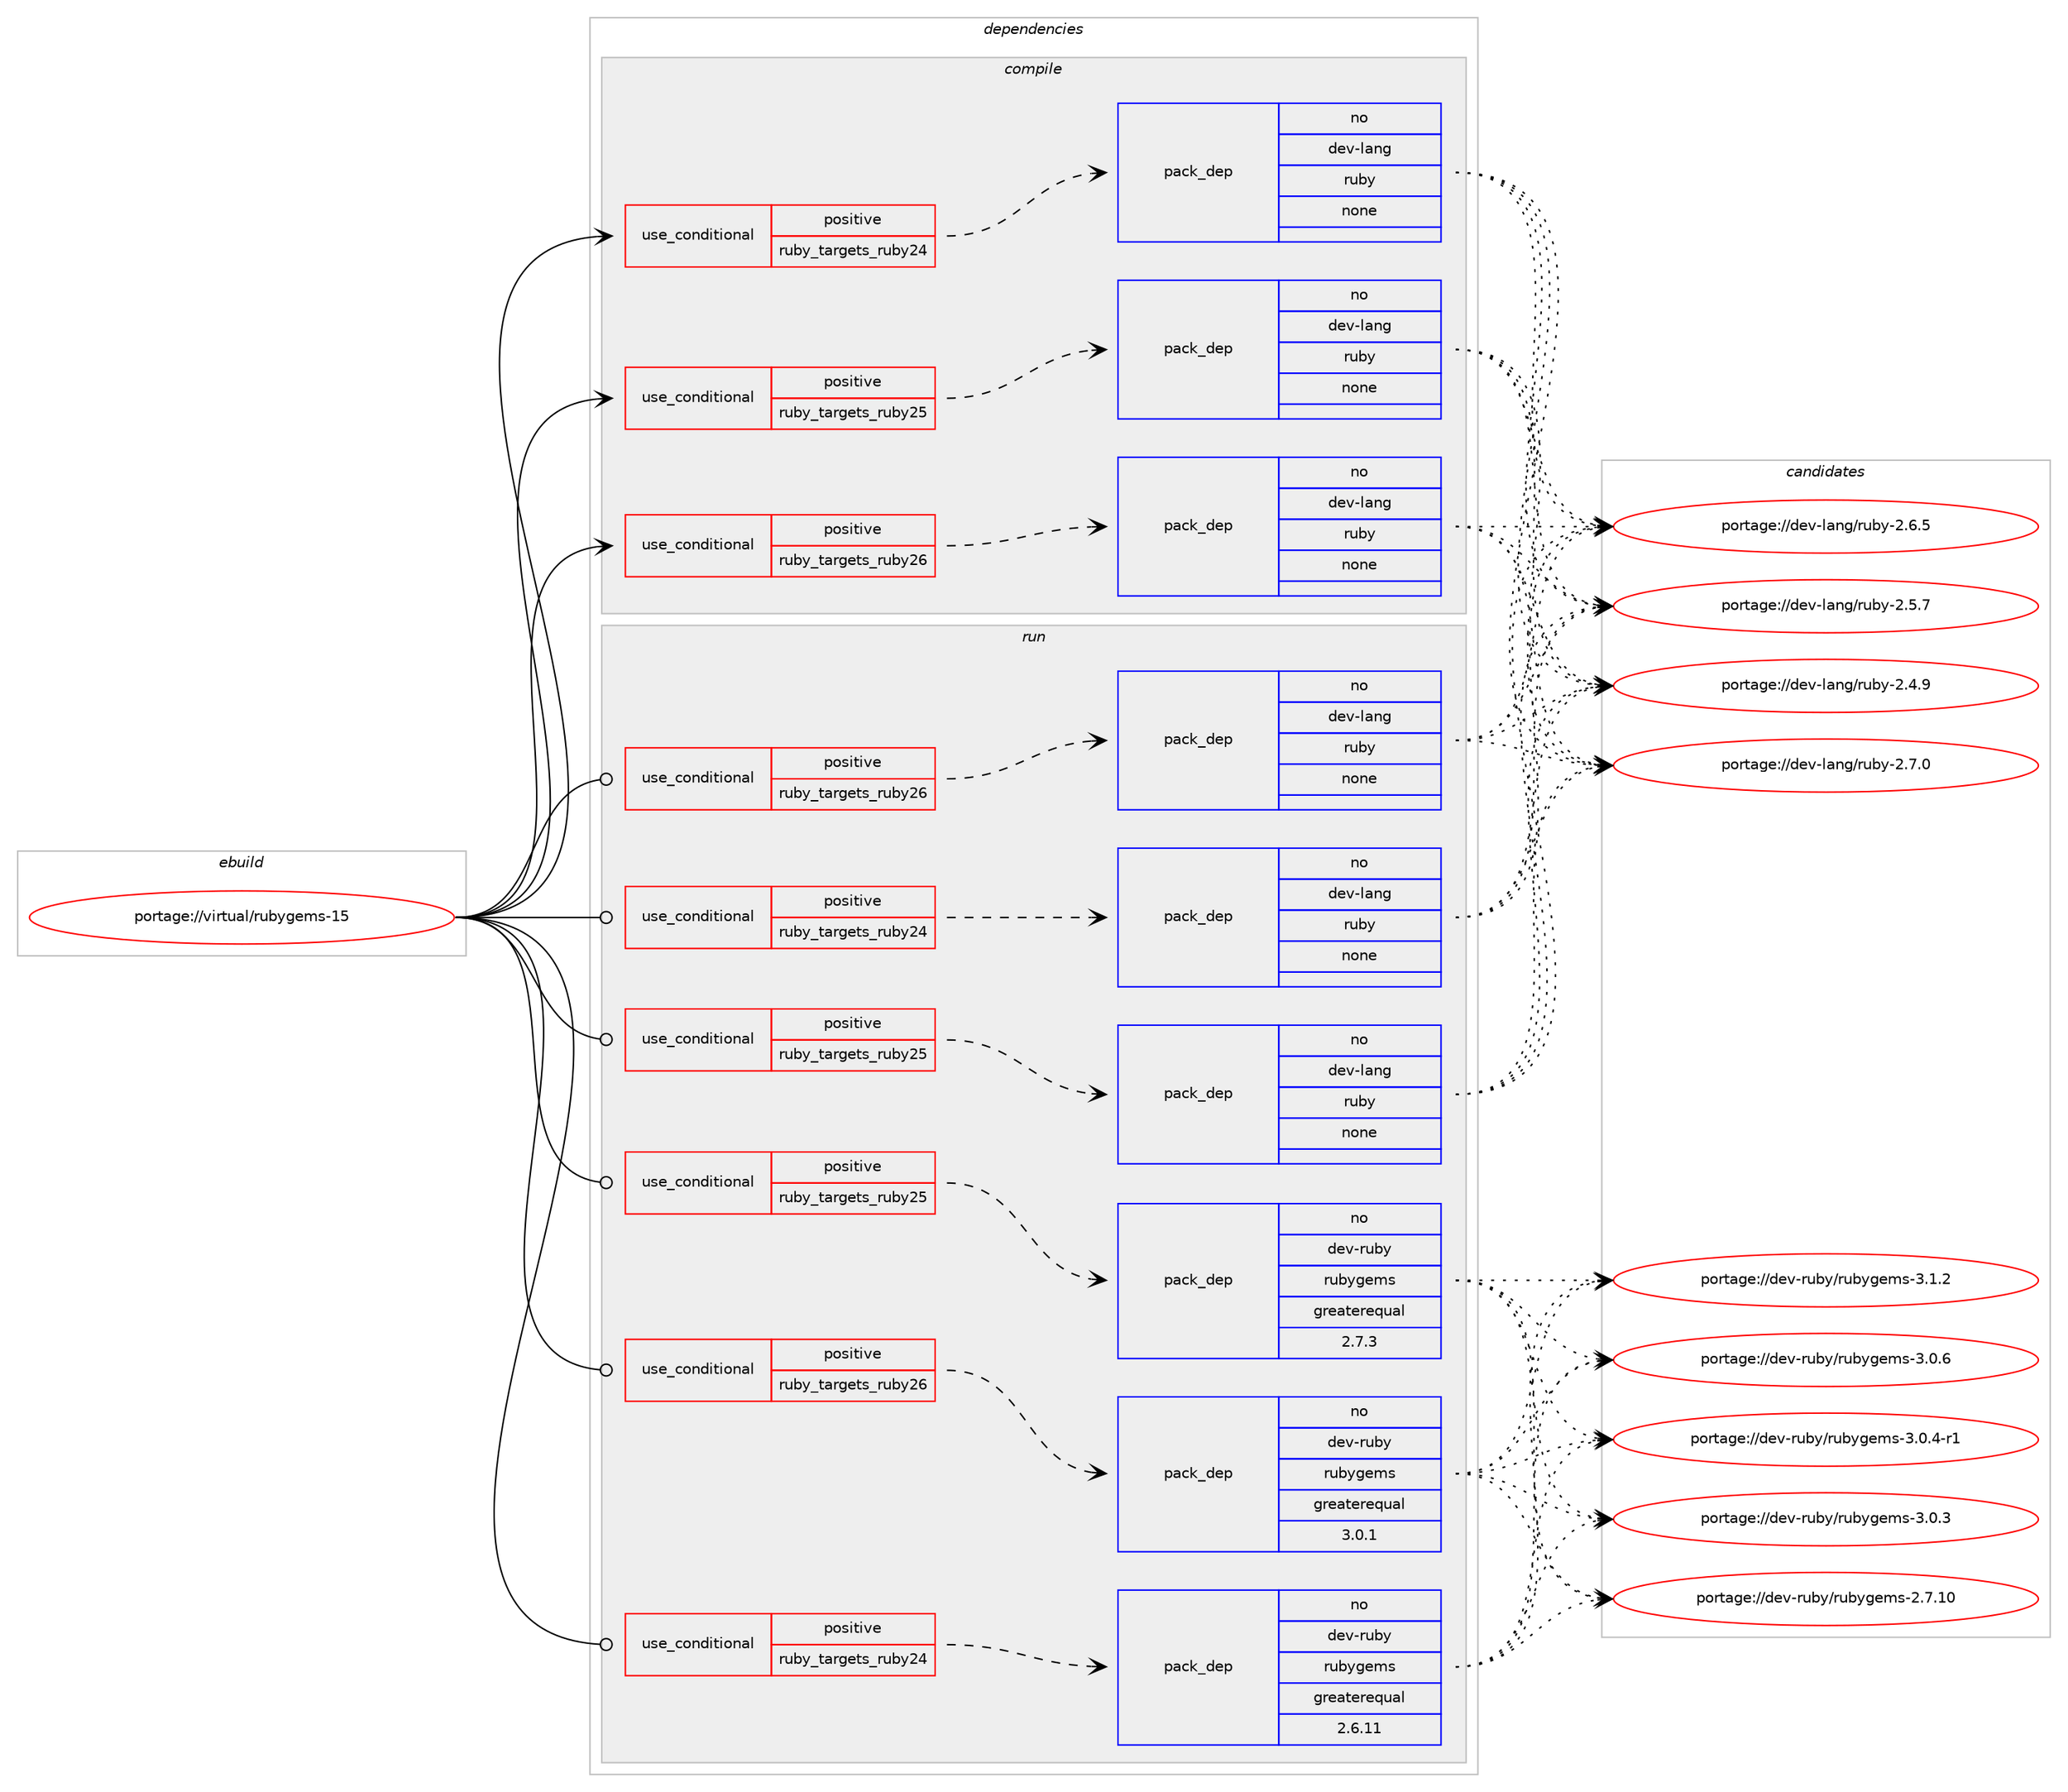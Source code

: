 digraph prolog {

# *************
# Graph options
# *************

newrank=true;
concentrate=true;
compound=true;
graph [rankdir=LR,fontname=Helvetica,fontsize=10,ranksep=1.5];#, ranksep=2.5, nodesep=0.2];
edge  [arrowhead=vee];
node  [fontname=Helvetica,fontsize=10];

# **********
# The ebuild
# **********

subgraph cluster_leftcol {
color=gray;
rank=same;
label=<<i>ebuild</i>>;
id [label="portage://virtual/rubygems-15", color=red, width=4, href="../virtual/rubygems-15.svg"];
}

# ****************
# The dependencies
# ****************

subgraph cluster_midcol {
color=gray;
label=<<i>dependencies</i>>;
subgraph cluster_compile {
fillcolor="#eeeeee";
style=filled;
label=<<i>compile</i>>;
subgraph cond3801 {
dependency23278 [label=<<TABLE BORDER="0" CELLBORDER="1" CELLSPACING="0" CELLPADDING="4"><TR><TD ROWSPAN="3" CELLPADDING="10">use_conditional</TD></TR><TR><TD>positive</TD></TR><TR><TD>ruby_targets_ruby24</TD></TR></TABLE>>, shape=none, color=red];
subgraph pack19007 {
dependency23279 [label=<<TABLE BORDER="0" CELLBORDER="1" CELLSPACING="0" CELLPADDING="4" WIDTH="220"><TR><TD ROWSPAN="6" CELLPADDING="30">pack_dep</TD></TR><TR><TD WIDTH="110">no</TD></TR><TR><TD>dev-lang</TD></TR><TR><TD>ruby</TD></TR><TR><TD>none</TD></TR><TR><TD></TD></TR></TABLE>>, shape=none, color=blue];
}
dependency23278:e -> dependency23279:w [weight=20,style="dashed",arrowhead="vee"];
}
id:e -> dependency23278:w [weight=20,style="solid",arrowhead="vee"];
subgraph cond3802 {
dependency23280 [label=<<TABLE BORDER="0" CELLBORDER="1" CELLSPACING="0" CELLPADDING="4"><TR><TD ROWSPAN="3" CELLPADDING="10">use_conditional</TD></TR><TR><TD>positive</TD></TR><TR><TD>ruby_targets_ruby25</TD></TR></TABLE>>, shape=none, color=red];
subgraph pack19008 {
dependency23281 [label=<<TABLE BORDER="0" CELLBORDER="1" CELLSPACING="0" CELLPADDING="4" WIDTH="220"><TR><TD ROWSPAN="6" CELLPADDING="30">pack_dep</TD></TR><TR><TD WIDTH="110">no</TD></TR><TR><TD>dev-lang</TD></TR><TR><TD>ruby</TD></TR><TR><TD>none</TD></TR><TR><TD></TD></TR></TABLE>>, shape=none, color=blue];
}
dependency23280:e -> dependency23281:w [weight=20,style="dashed",arrowhead="vee"];
}
id:e -> dependency23280:w [weight=20,style="solid",arrowhead="vee"];
subgraph cond3803 {
dependency23282 [label=<<TABLE BORDER="0" CELLBORDER="1" CELLSPACING="0" CELLPADDING="4"><TR><TD ROWSPAN="3" CELLPADDING="10">use_conditional</TD></TR><TR><TD>positive</TD></TR><TR><TD>ruby_targets_ruby26</TD></TR></TABLE>>, shape=none, color=red];
subgraph pack19009 {
dependency23283 [label=<<TABLE BORDER="0" CELLBORDER="1" CELLSPACING="0" CELLPADDING="4" WIDTH="220"><TR><TD ROWSPAN="6" CELLPADDING="30">pack_dep</TD></TR><TR><TD WIDTH="110">no</TD></TR><TR><TD>dev-lang</TD></TR><TR><TD>ruby</TD></TR><TR><TD>none</TD></TR><TR><TD></TD></TR></TABLE>>, shape=none, color=blue];
}
dependency23282:e -> dependency23283:w [weight=20,style="dashed",arrowhead="vee"];
}
id:e -> dependency23282:w [weight=20,style="solid",arrowhead="vee"];
}
subgraph cluster_compileandrun {
fillcolor="#eeeeee";
style=filled;
label=<<i>compile and run</i>>;
}
subgraph cluster_run {
fillcolor="#eeeeee";
style=filled;
label=<<i>run</i>>;
subgraph cond3804 {
dependency23284 [label=<<TABLE BORDER="0" CELLBORDER="1" CELLSPACING="0" CELLPADDING="4"><TR><TD ROWSPAN="3" CELLPADDING="10">use_conditional</TD></TR><TR><TD>positive</TD></TR><TR><TD>ruby_targets_ruby24</TD></TR></TABLE>>, shape=none, color=red];
subgraph pack19010 {
dependency23285 [label=<<TABLE BORDER="0" CELLBORDER="1" CELLSPACING="0" CELLPADDING="4" WIDTH="220"><TR><TD ROWSPAN="6" CELLPADDING="30">pack_dep</TD></TR><TR><TD WIDTH="110">no</TD></TR><TR><TD>dev-lang</TD></TR><TR><TD>ruby</TD></TR><TR><TD>none</TD></TR><TR><TD></TD></TR></TABLE>>, shape=none, color=blue];
}
dependency23284:e -> dependency23285:w [weight=20,style="dashed",arrowhead="vee"];
}
id:e -> dependency23284:w [weight=20,style="solid",arrowhead="odot"];
subgraph cond3805 {
dependency23286 [label=<<TABLE BORDER="0" CELLBORDER="1" CELLSPACING="0" CELLPADDING="4"><TR><TD ROWSPAN="3" CELLPADDING="10">use_conditional</TD></TR><TR><TD>positive</TD></TR><TR><TD>ruby_targets_ruby24</TD></TR></TABLE>>, shape=none, color=red];
subgraph pack19011 {
dependency23287 [label=<<TABLE BORDER="0" CELLBORDER="1" CELLSPACING="0" CELLPADDING="4" WIDTH="220"><TR><TD ROWSPAN="6" CELLPADDING="30">pack_dep</TD></TR><TR><TD WIDTH="110">no</TD></TR><TR><TD>dev-ruby</TD></TR><TR><TD>rubygems</TD></TR><TR><TD>greaterequal</TD></TR><TR><TD>2.6.11</TD></TR></TABLE>>, shape=none, color=blue];
}
dependency23286:e -> dependency23287:w [weight=20,style="dashed",arrowhead="vee"];
}
id:e -> dependency23286:w [weight=20,style="solid",arrowhead="odot"];
subgraph cond3806 {
dependency23288 [label=<<TABLE BORDER="0" CELLBORDER="1" CELLSPACING="0" CELLPADDING="4"><TR><TD ROWSPAN="3" CELLPADDING="10">use_conditional</TD></TR><TR><TD>positive</TD></TR><TR><TD>ruby_targets_ruby25</TD></TR></TABLE>>, shape=none, color=red];
subgraph pack19012 {
dependency23289 [label=<<TABLE BORDER="0" CELLBORDER="1" CELLSPACING="0" CELLPADDING="4" WIDTH="220"><TR><TD ROWSPAN="6" CELLPADDING="30">pack_dep</TD></TR><TR><TD WIDTH="110">no</TD></TR><TR><TD>dev-lang</TD></TR><TR><TD>ruby</TD></TR><TR><TD>none</TD></TR><TR><TD></TD></TR></TABLE>>, shape=none, color=blue];
}
dependency23288:e -> dependency23289:w [weight=20,style="dashed",arrowhead="vee"];
}
id:e -> dependency23288:w [weight=20,style="solid",arrowhead="odot"];
subgraph cond3807 {
dependency23290 [label=<<TABLE BORDER="0" CELLBORDER="1" CELLSPACING="0" CELLPADDING="4"><TR><TD ROWSPAN="3" CELLPADDING="10">use_conditional</TD></TR><TR><TD>positive</TD></TR><TR><TD>ruby_targets_ruby25</TD></TR></TABLE>>, shape=none, color=red];
subgraph pack19013 {
dependency23291 [label=<<TABLE BORDER="0" CELLBORDER="1" CELLSPACING="0" CELLPADDING="4" WIDTH="220"><TR><TD ROWSPAN="6" CELLPADDING="30">pack_dep</TD></TR><TR><TD WIDTH="110">no</TD></TR><TR><TD>dev-ruby</TD></TR><TR><TD>rubygems</TD></TR><TR><TD>greaterequal</TD></TR><TR><TD>2.7.3</TD></TR></TABLE>>, shape=none, color=blue];
}
dependency23290:e -> dependency23291:w [weight=20,style="dashed",arrowhead="vee"];
}
id:e -> dependency23290:w [weight=20,style="solid",arrowhead="odot"];
subgraph cond3808 {
dependency23292 [label=<<TABLE BORDER="0" CELLBORDER="1" CELLSPACING="0" CELLPADDING="4"><TR><TD ROWSPAN="3" CELLPADDING="10">use_conditional</TD></TR><TR><TD>positive</TD></TR><TR><TD>ruby_targets_ruby26</TD></TR></TABLE>>, shape=none, color=red];
subgraph pack19014 {
dependency23293 [label=<<TABLE BORDER="0" CELLBORDER="1" CELLSPACING="0" CELLPADDING="4" WIDTH="220"><TR><TD ROWSPAN="6" CELLPADDING="30">pack_dep</TD></TR><TR><TD WIDTH="110">no</TD></TR><TR><TD>dev-lang</TD></TR><TR><TD>ruby</TD></TR><TR><TD>none</TD></TR><TR><TD></TD></TR></TABLE>>, shape=none, color=blue];
}
dependency23292:e -> dependency23293:w [weight=20,style="dashed",arrowhead="vee"];
}
id:e -> dependency23292:w [weight=20,style="solid",arrowhead="odot"];
subgraph cond3809 {
dependency23294 [label=<<TABLE BORDER="0" CELLBORDER="1" CELLSPACING="0" CELLPADDING="4"><TR><TD ROWSPAN="3" CELLPADDING="10">use_conditional</TD></TR><TR><TD>positive</TD></TR><TR><TD>ruby_targets_ruby26</TD></TR></TABLE>>, shape=none, color=red];
subgraph pack19015 {
dependency23295 [label=<<TABLE BORDER="0" CELLBORDER="1" CELLSPACING="0" CELLPADDING="4" WIDTH="220"><TR><TD ROWSPAN="6" CELLPADDING="30">pack_dep</TD></TR><TR><TD WIDTH="110">no</TD></TR><TR><TD>dev-ruby</TD></TR><TR><TD>rubygems</TD></TR><TR><TD>greaterequal</TD></TR><TR><TD>3.0.1</TD></TR></TABLE>>, shape=none, color=blue];
}
dependency23294:e -> dependency23295:w [weight=20,style="dashed",arrowhead="vee"];
}
id:e -> dependency23294:w [weight=20,style="solid",arrowhead="odot"];
}
}

# **************
# The candidates
# **************

subgraph cluster_choices {
rank=same;
color=gray;
label=<<i>candidates</i>>;

subgraph choice19007 {
color=black;
nodesep=1;
choice10010111845108971101034711411798121455046554648 [label="portage://dev-lang/ruby-2.7.0", color=red, width=4,href="../dev-lang/ruby-2.7.0.svg"];
choice10010111845108971101034711411798121455046544653 [label="portage://dev-lang/ruby-2.6.5", color=red, width=4,href="../dev-lang/ruby-2.6.5.svg"];
choice10010111845108971101034711411798121455046534655 [label="portage://dev-lang/ruby-2.5.7", color=red, width=4,href="../dev-lang/ruby-2.5.7.svg"];
choice10010111845108971101034711411798121455046524657 [label="portage://dev-lang/ruby-2.4.9", color=red, width=4,href="../dev-lang/ruby-2.4.9.svg"];
dependency23279:e -> choice10010111845108971101034711411798121455046554648:w [style=dotted,weight="100"];
dependency23279:e -> choice10010111845108971101034711411798121455046544653:w [style=dotted,weight="100"];
dependency23279:e -> choice10010111845108971101034711411798121455046534655:w [style=dotted,weight="100"];
dependency23279:e -> choice10010111845108971101034711411798121455046524657:w [style=dotted,weight="100"];
}
subgraph choice19008 {
color=black;
nodesep=1;
choice10010111845108971101034711411798121455046554648 [label="portage://dev-lang/ruby-2.7.0", color=red, width=4,href="../dev-lang/ruby-2.7.0.svg"];
choice10010111845108971101034711411798121455046544653 [label="portage://dev-lang/ruby-2.6.5", color=red, width=4,href="../dev-lang/ruby-2.6.5.svg"];
choice10010111845108971101034711411798121455046534655 [label="portage://dev-lang/ruby-2.5.7", color=red, width=4,href="../dev-lang/ruby-2.5.7.svg"];
choice10010111845108971101034711411798121455046524657 [label="portage://dev-lang/ruby-2.4.9", color=red, width=4,href="../dev-lang/ruby-2.4.9.svg"];
dependency23281:e -> choice10010111845108971101034711411798121455046554648:w [style=dotted,weight="100"];
dependency23281:e -> choice10010111845108971101034711411798121455046544653:w [style=dotted,weight="100"];
dependency23281:e -> choice10010111845108971101034711411798121455046534655:w [style=dotted,weight="100"];
dependency23281:e -> choice10010111845108971101034711411798121455046524657:w [style=dotted,weight="100"];
}
subgraph choice19009 {
color=black;
nodesep=1;
choice10010111845108971101034711411798121455046554648 [label="portage://dev-lang/ruby-2.7.0", color=red, width=4,href="../dev-lang/ruby-2.7.0.svg"];
choice10010111845108971101034711411798121455046544653 [label="portage://dev-lang/ruby-2.6.5", color=red, width=4,href="../dev-lang/ruby-2.6.5.svg"];
choice10010111845108971101034711411798121455046534655 [label="portage://dev-lang/ruby-2.5.7", color=red, width=4,href="../dev-lang/ruby-2.5.7.svg"];
choice10010111845108971101034711411798121455046524657 [label="portage://dev-lang/ruby-2.4.9", color=red, width=4,href="../dev-lang/ruby-2.4.9.svg"];
dependency23283:e -> choice10010111845108971101034711411798121455046554648:w [style=dotted,weight="100"];
dependency23283:e -> choice10010111845108971101034711411798121455046544653:w [style=dotted,weight="100"];
dependency23283:e -> choice10010111845108971101034711411798121455046534655:w [style=dotted,weight="100"];
dependency23283:e -> choice10010111845108971101034711411798121455046524657:w [style=dotted,weight="100"];
}
subgraph choice19010 {
color=black;
nodesep=1;
choice10010111845108971101034711411798121455046554648 [label="portage://dev-lang/ruby-2.7.0", color=red, width=4,href="../dev-lang/ruby-2.7.0.svg"];
choice10010111845108971101034711411798121455046544653 [label="portage://dev-lang/ruby-2.6.5", color=red, width=4,href="../dev-lang/ruby-2.6.5.svg"];
choice10010111845108971101034711411798121455046534655 [label="portage://dev-lang/ruby-2.5.7", color=red, width=4,href="../dev-lang/ruby-2.5.7.svg"];
choice10010111845108971101034711411798121455046524657 [label="portage://dev-lang/ruby-2.4.9", color=red, width=4,href="../dev-lang/ruby-2.4.9.svg"];
dependency23285:e -> choice10010111845108971101034711411798121455046554648:w [style=dotted,weight="100"];
dependency23285:e -> choice10010111845108971101034711411798121455046544653:w [style=dotted,weight="100"];
dependency23285:e -> choice10010111845108971101034711411798121455046534655:w [style=dotted,weight="100"];
dependency23285:e -> choice10010111845108971101034711411798121455046524657:w [style=dotted,weight="100"];
}
subgraph choice19011 {
color=black;
nodesep=1;
choice10010111845114117981214711411798121103101109115455146494650 [label="portage://dev-ruby/rubygems-3.1.2", color=red, width=4,href="../dev-ruby/rubygems-3.1.2.svg"];
choice10010111845114117981214711411798121103101109115455146484654 [label="portage://dev-ruby/rubygems-3.0.6", color=red, width=4,href="../dev-ruby/rubygems-3.0.6.svg"];
choice100101118451141179812147114117981211031011091154551464846524511449 [label="portage://dev-ruby/rubygems-3.0.4-r1", color=red, width=4,href="../dev-ruby/rubygems-3.0.4-r1.svg"];
choice10010111845114117981214711411798121103101109115455146484651 [label="portage://dev-ruby/rubygems-3.0.3", color=red, width=4,href="../dev-ruby/rubygems-3.0.3.svg"];
choice1001011184511411798121471141179812110310110911545504655464948 [label="portage://dev-ruby/rubygems-2.7.10", color=red, width=4,href="../dev-ruby/rubygems-2.7.10.svg"];
dependency23287:e -> choice10010111845114117981214711411798121103101109115455146494650:w [style=dotted,weight="100"];
dependency23287:e -> choice10010111845114117981214711411798121103101109115455146484654:w [style=dotted,weight="100"];
dependency23287:e -> choice100101118451141179812147114117981211031011091154551464846524511449:w [style=dotted,weight="100"];
dependency23287:e -> choice10010111845114117981214711411798121103101109115455146484651:w [style=dotted,weight="100"];
dependency23287:e -> choice1001011184511411798121471141179812110310110911545504655464948:w [style=dotted,weight="100"];
}
subgraph choice19012 {
color=black;
nodesep=1;
choice10010111845108971101034711411798121455046554648 [label="portage://dev-lang/ruby-2.7.0", color=red, width=4,href="../dev-lang/ruby-2.7.0.svg"];
choice10010111845108971101034711411798121455046544653 [label="portage://dev-lang/ruby-2.6.5", color=red, width=4,href="../dev-lang/ruby-2.6.5.svg"];
choice10010111845108971101034711411798121455046534655 [label="portage://dev-lang/ruby-2.5.7", color=red, width=4,href="../dev-lang/ruby-2.5.7.svg"];
choice10010111845108971101034711411798121455046524657 [label="portage://dev-lang/ruby-2.4.9", color=red, width=4,href="../dev-lang/ruby-2.4.9.svg"];
dependency23289:e -> choice10010111845108971101034711411798121455046554648:w [style=dotted,weight="100"];
dependency23289:e -> choice10010111845108971101034711411798121455046544653:w [style=dotted,weight="100"];
dependency23289:e -> choice10010111845108971101034711411798121455046534655:w [style=dotted,weight="100"];
dependency23289:e -> choice10010111845108971101034711411798121455046524657:w [style=dotted,weight="100"];
}
subgraph choice19013 {
color=black;
nodesep=1;
choice10010111845114117981214711411798121103101109115455146494650 [label="portage://dev-ruby/rubygems-3.1.2", color=red, width=4,href="../dev-ruby/rubygems-3.1.2.svg"];
choice10010111845114117981214711411798121103101109115455146484654 [label="portage://dev-ruby/rubygems-3.0.6", color=red, width=4,href="../dev-ruby/rubygems-3.0.6.svg"];
choice100101118451141179812147114117981211031011091154551464846524511449 [label="portage://dev-ruby/rubygems-3.0.4-r1", color=red, width=4,href="../dev-ruby/rubygems-3.0.4-r1.svg"];
choice10010111845114117981214711411798121103101109115455146484651 [label="portage://dev-ruby/rubygems-3.0.3", color=red, width=4,href="../dev-ruby/rubygems-3.0.3.svg"];
choice1001011184511411798121471141179812110310110911545504655464948 [label="portage://dev-ruby/rubygems-2.7.10", color=red, width=4,href="../dev-ruby/rubygems-2.7.10.svg"];
dependency23291:e -> choice10010111845114117981214711411798121103101109115455146494650:w [style=dotted,weight="100"];
dependency23291:e -> choice10010111845114117981214711411798121103101109115455146484654:w [style=dotted,weight="100"];
dependency23291:e -> choice100101118451141179812147114117981211031011091154551464846524511449:w [style=dotted,weight="100"];
dependency23291:e -> choice10010111845114117981214711411798121103101109115455146484651:w [style=dotted,weight="100"];
dependency23291:e -> choice1001011184511411798121471141179812110310110911545504655464948:w [style=dotted,weight="100"];
}
subgraph choice19014 {
color=black;
nodesep=1;
choice10010111845108971101034711411798121455046554648 [label="portage://dev-lang/ruby-2.7.0", color=red, width=4,href="../dev-lang/ruby-2.7.0.svg"];
choice10010111845108971101034711411798121455046544653 [label="portage://dev-lang/ruby-2.6.5", color=red, width=4,href="../dev-lang/ruby-2.6.5.svg"];
choice10010111845108971101034711411798121455046534655 [label="portage://dev-lang/ruby-2.5.7", color=red, width=4,href="../dev-lang/ruby-2.5.7.svg"];
choice10010111845108971101034711411798121455046524657 [label="portage://dev-lang/ruby-2.4.9", color=red, width=4,href="../dev-lang/ruby-2.4.9.svg"];
dependency23293:e -> choice10010111845108971101034711411798121455046554648:w [style=dotted,weight="100"];
dependency23293:e -> choice10010111845108971101034711411798121455046544653:w [style=dotted,weight="100"];
dependency23293:e -> choice10010111845108971101034711411798121455046534655:w [style=dotted,weight="100"];
dependency23293:e -> choice10010111845108971101034711411798121455046524657:w [style=dotted,weight="100"];
}
subgraph choice19015 {
color=black;
nodesep=1;
choice10010111845114117981214711411798121103101109115455146494650 [label="portage://dev-ruby/rubygems-3.1.2", color=red, width=4,href="../dev-ruby/rubygems-3.1.2.svg"];
choice10010111845114117981214711411798121103101109115455146484654 [label="portage://dev-ruby/rubygems-3.0.6", color=red, width=4,href="../dev-ruby/rubygems-3.0.6.svg"];
choice100101118451141179812147114117981211031011091154551464846524511449 [label="portage://dev-ruby/rubygems-3.0.4-r1", color=red, width=4,href="../dev-ruby/rubygems-3.0.4-r1.svg"];
choice10010111845114117981214711411798121103101109115455146484651 [label="portage://dev-ruby/rubygems-3.0.3", color=red, width=4,href="../dev-ruby/rubygems-3.0.3.svg"];
choice1001011184511411798121471141179812110310110911545504655464948 [label="portage://dev-ruby/rubygems-2.7.10", color=red, width=4,href="../dev-ruby/rubygems-2.7.10.svg"];
dependency23295:e -> choice10010111845114117981214711411798121103101109115455146494650:w [style=dotted,weight="100"];
dependency23295:e -> choice10010111845114117981214711411798121103101109115455146484654:w [style=dotted,weight="100"];
dependency23295:e -> choice100101118451141179812147114117981211031011091154551464846524511449:w [style=dotted,weight="100"];
dependency23295:e -> choice10010111845114117981214711411798121103101109115455146484651:w [style=dotted,weight="100"];
dependency23295:e -> choice1001011184511411798121471141179812110310110911545504655464948:w [style=dotted,weight="100"];
}
}

}
